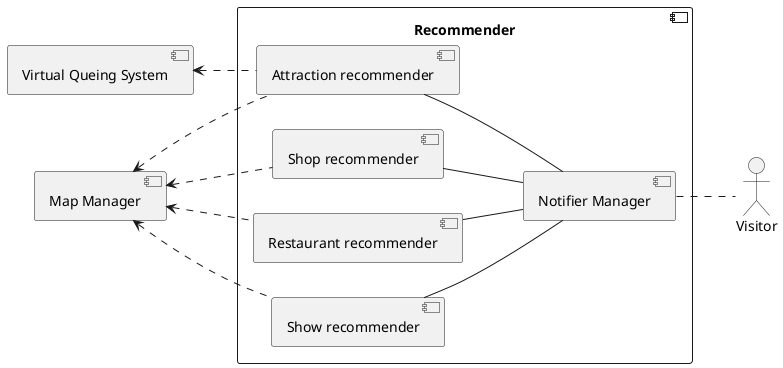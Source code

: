 @startuml recommender
left to right direction

component "Map Manager" as map_manager
component "Virtual Queing System" as virtual_queing

component "Recommender" {
    left to right direction
    component "Notifier Manager" as notifier_manager
    component "Shop recommender" as shop_recommender
    component "Attraction recommender" as attraction_recommender
    component "Show recommender" as show_recommender
    component "Restaurant recommender" as restaurant_recommender
}

actor "Visitor" as visitor

shop_recommender -- notifier_manager
attraction_recommender -- notifier_manager
show_recommender -- notifier_manager
restaurant_recommender -- notifier_manager

shop_recommender .up.> map_manager
attraction_recommender .up.> map_manager
show_recommender .up.> map_manager
restaurant_recommender .up.> map_manager
attraction_recommender .up.> virtual_queing

notifier_manager .. visitor

@enduml